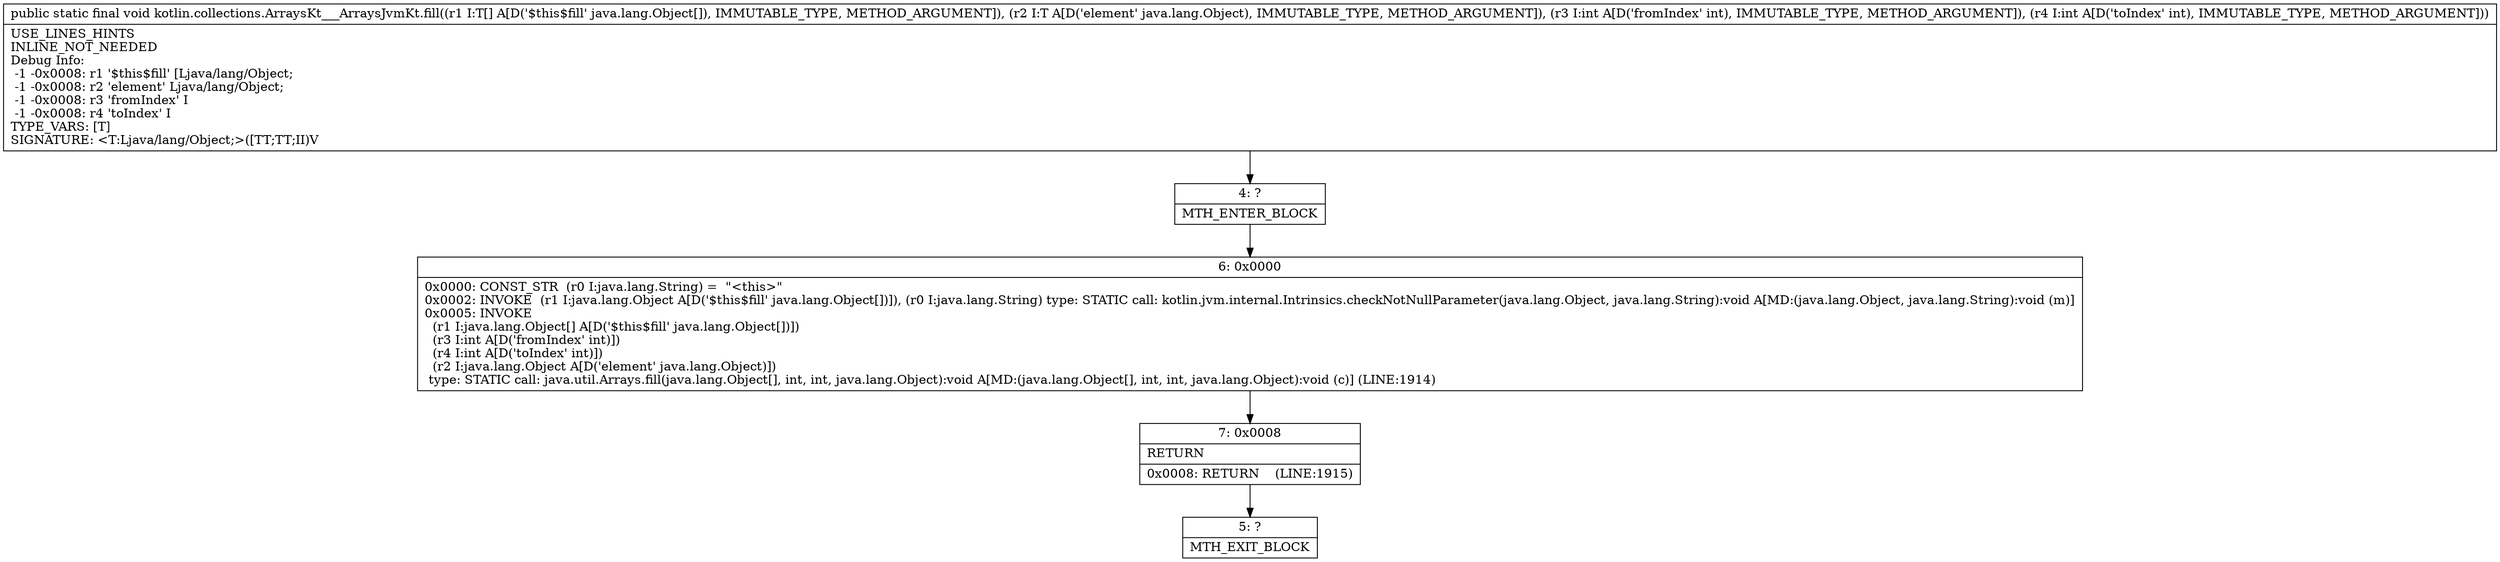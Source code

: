 digraph "CFG forkotlin.collections.ArraysKt___ArraysJvmKt.fill([Ljava\/lang\/Object;Ljava\/lang\/Object;II)V" {
Node_4 [shape=record,label="{4\:\ ?|MTH_ENTER_BLOCK\l}"];
Node_6 [shape=record,label="{6\:\ 0x0000|0x0000: CONST_STR  (r0 I:java.lang.String) =  \"\<this\>\" \l0x0002: INVOKE  (r1 I:java.lang.Object A[D('$this$fill' java.lang.Object[])]), (r0 I:java.lang.String) type: STATIC call: kotlin.jvm.internal.Intrinsics.checkNotNullParameter(java.lang.Object, java.lang.String):void A[MD:(java.lang.Object, java.lang.String):void (m)]\l0x0005: INVOKE  \l  (r1 I:java.lang.Object[] A[D('$this$fill' java.lang.Object[])])\l  (r3 I:int A[D('fromIndex' int)])\l  (r4 I:int A[D('toIndex' int)])\l  (r2 I:java.lang.Object A[D('element' java.lang.Object)])\l type: STATIC call: java.util.Arrays.fill(java.lang.Object[], int, int, java.lang.Object):void A[MD:(java.lang.Object[], int, int, java.lang.Object):void (c)] (LINE:1914)\l}"];
Node_7 [shape=record,label="{7\:\ 0x0008|RETURN\l|0x0008: RETURN    (LINE:1915)\l}"];
Node_5 [shape=record,label="{5\:\ ?|MTH_EXIT_BLOCK\l}"];
MethodNode[shape=record,label="{public static final void kotlin.collections.ArraysKt___ArraysJvmKt.fill((r1 I:T[] A[D('$this$fill' java.lang.Object[]), IMMUTABLE_TYPE, METHOD_ARGUMENT]), (r2 I:T A[D('element' java.lang.Object), IMMUTABLE_TYPE, METHOD_ARGUMENT]), (r3 I:int A[D('fromIndex' int), IMMUTABLE_TYPE, METHOD_ARGUMENT]), (r4 I:int A[D('toIndex' int), IMMUTABLE_TYPE, METHOD_ARGUMENT]))  | USE_LINES_HINTS\lINLINE_NOT_NEEDED\lDebug Info:\l  \-1 \-0x0008: r1 '$this$fill' [Ljava\/lang\/Object;\l  \-1 \-0x0008: r2 'element' Ljava\/lang\/Object;\l  \-1 \-0x0008: r3 'fromIndex' I\l  \-1 \-0x0008: r4 'toIndex' I\lTYPE_VARS: [T]\lSIGNATURE: \<T:Ljava\/lang\/Object;\>([TT;TT;II)V\l}"];
MethodNode -> Node_4;Node_4 -> Node_6;
Node_6 -> Node_7;
Node_7 -> Node_5;
}

